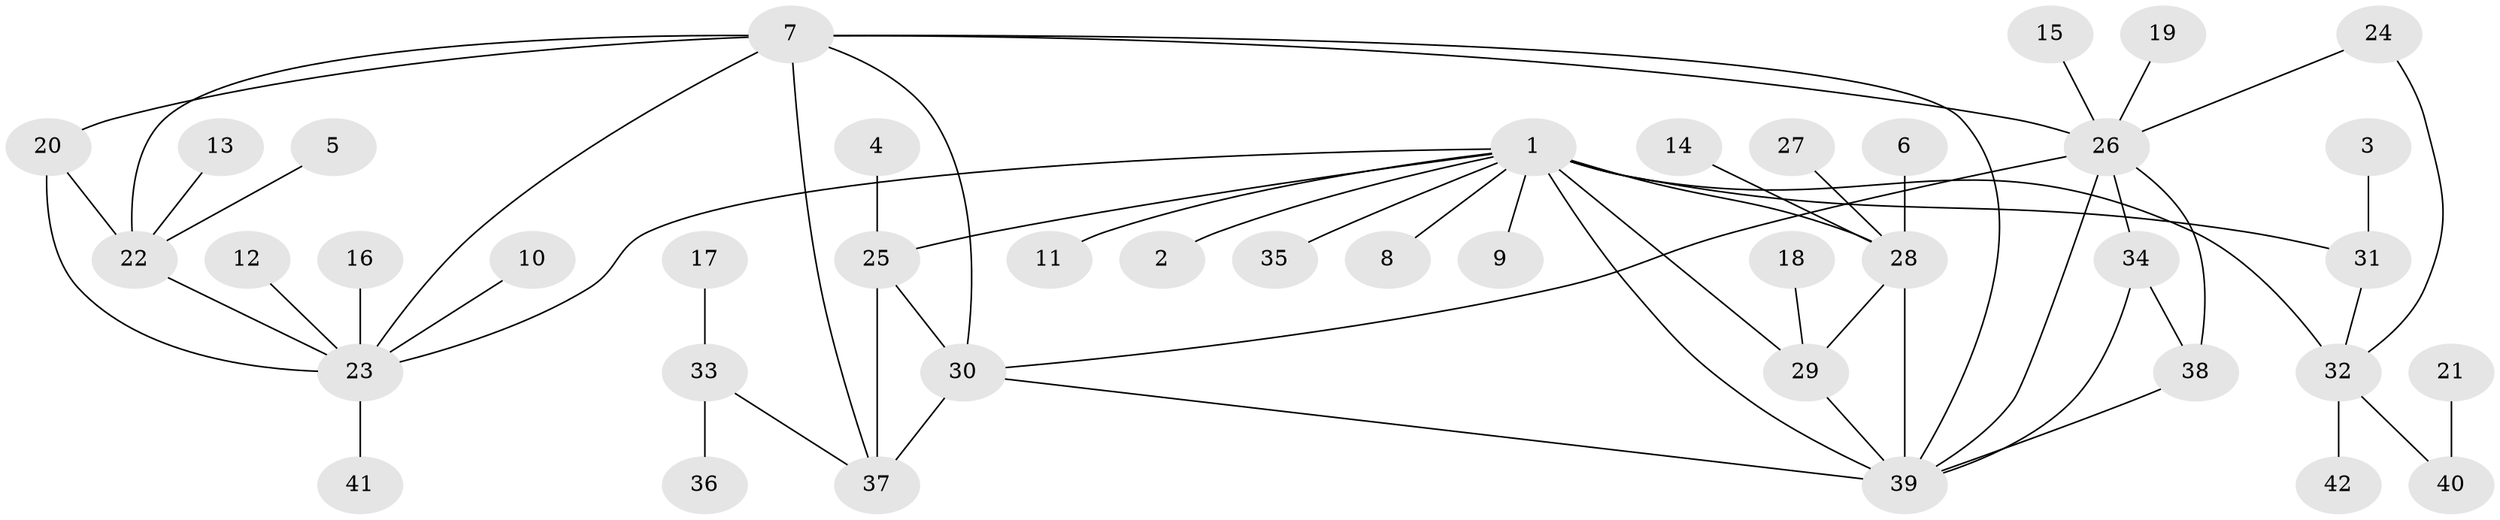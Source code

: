 // original degree distribution, {7: 0.03614457831325301, 8: 0.04819277108433735, 5: 0.04819277108433735, 4: 0.04819277108433735, 6: 0.07228915662650602, 10: 0.012048192771084338, 1: 0.5783132530120482, 2: 0.12048192771084337, 3: 0.03614457831325301}
// Generated by graph-tools (version 1.1) at 2025/26/03/09/25 03:26:45]
// undirected, 42 vertices, 59 edges
graph export_dot {
graph [start="1"]
  node [color=gray90,style=filled];
  1;
  2;
  3;
  4;
  5;
  6;
  7;
  8;
  9;
  10;
  11;
  12;
  13;
  14;
  15;
  16;
  17;
  18;
  19;
  20;
  21;
  22;
  23;
  24;
  25;
  26;
  27;
  28;
  29;
  30;
  31;
  32;
  33;
  34;
  35;
  36;
  37;
  38;
  39;
  40;
  41;
  42;
  1 -- 2 [weight=1.0];
  1 -- 8 [weight=1.0];
  1 -- 9 [weight=1.0];
  1 -- 11 [weight=1.0];
  1 -- 23 [weight=1.0];
  1 -- 25 [weight=2.0];
  1 -- 28 [weight=1.0];
  1 -- 29 [weight=1.0];
  1 -- 31 [weight=2.0];
  1 -- 32 [weight=2.0];
  1 -- 35 [weight=1.0];
  1 -- 39 [weight=2.0];
  3 -- 31 [weight=1.0];
  4 -- 25 [weight=1.0];
  5 -- 22 [weight=1.0];
  6 -- 28 [weight=1.0];
  7 -- 20 [weight=1.0];
  7 -- 22 [weight=1.0];
  7 -- 23 [weight=1.0];
  7 -- 26 [weight=1.0];
  7 -- 30 [weight=1.0];
  7 -- 37 [weight=1.0];
  7 -- 39 [weight=1.0];
  10 -- 23 [weight=1.0];
  12 -- 23 [weight=1.0];
  13 -- 22 [weight=1.0];
  14 -- 28 [weight=1.0];
  15 -- 26 [weight=1.0];
  16 -- 23 [weight=1.0];
  17 -- 33 [weight=1.0];
  18 -- 29 [weight=1.0];
  19 -- 26 [weight=1.0];
  20 -- 22 [weight=1.0];
  20 -- 23 [weight=1.0];
  21 -- 40 [weight=1.0];
  22 -- 23 [weight=1.0];
  23 -- 41 [weight=1.0];
  24 -- 26 [weight=1.0];
  24 -- 32 [weight=1.0];
  25 -- 30 [weight=2.0];
  25 -- 37 [weight=2.0];
  26 -- 30 [weight=1.0];
  26 -- 34 [weight=1.0];
  26 -- 38 [weight=1.0];
  26 -- 39 [weight=1.0];
  27 -- 28 [weight=1.0];
  28 -- 29 [weight=1.0];
  28 -- 39 [weight=1.0];
  29 -- 39 [weight=1.0];
  30 -- 37 [weight=1.0];
  30 -- 39 [weight=1.0];
  31 -- 32 [weight=1.0];
  32 -- 40 [weight=1.0];
  32 -- 42 [weight=1.0];
  33 -- 36 [weight=1.0];
  33 -- 37 [weight=1.0];
  34 -- 38 [weight=1.0];
  34 -- 39 [weight=1.0];
  38 -- 39 [weight=1.0];
}
